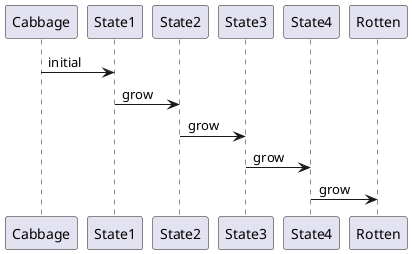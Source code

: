 @startuml
Cabbage -> State1 : initial

State1 -> State2 : grow
State2 -> State3 : grow
State3 -> State4 : grow
State4 -> Rotten : grow

@enduml